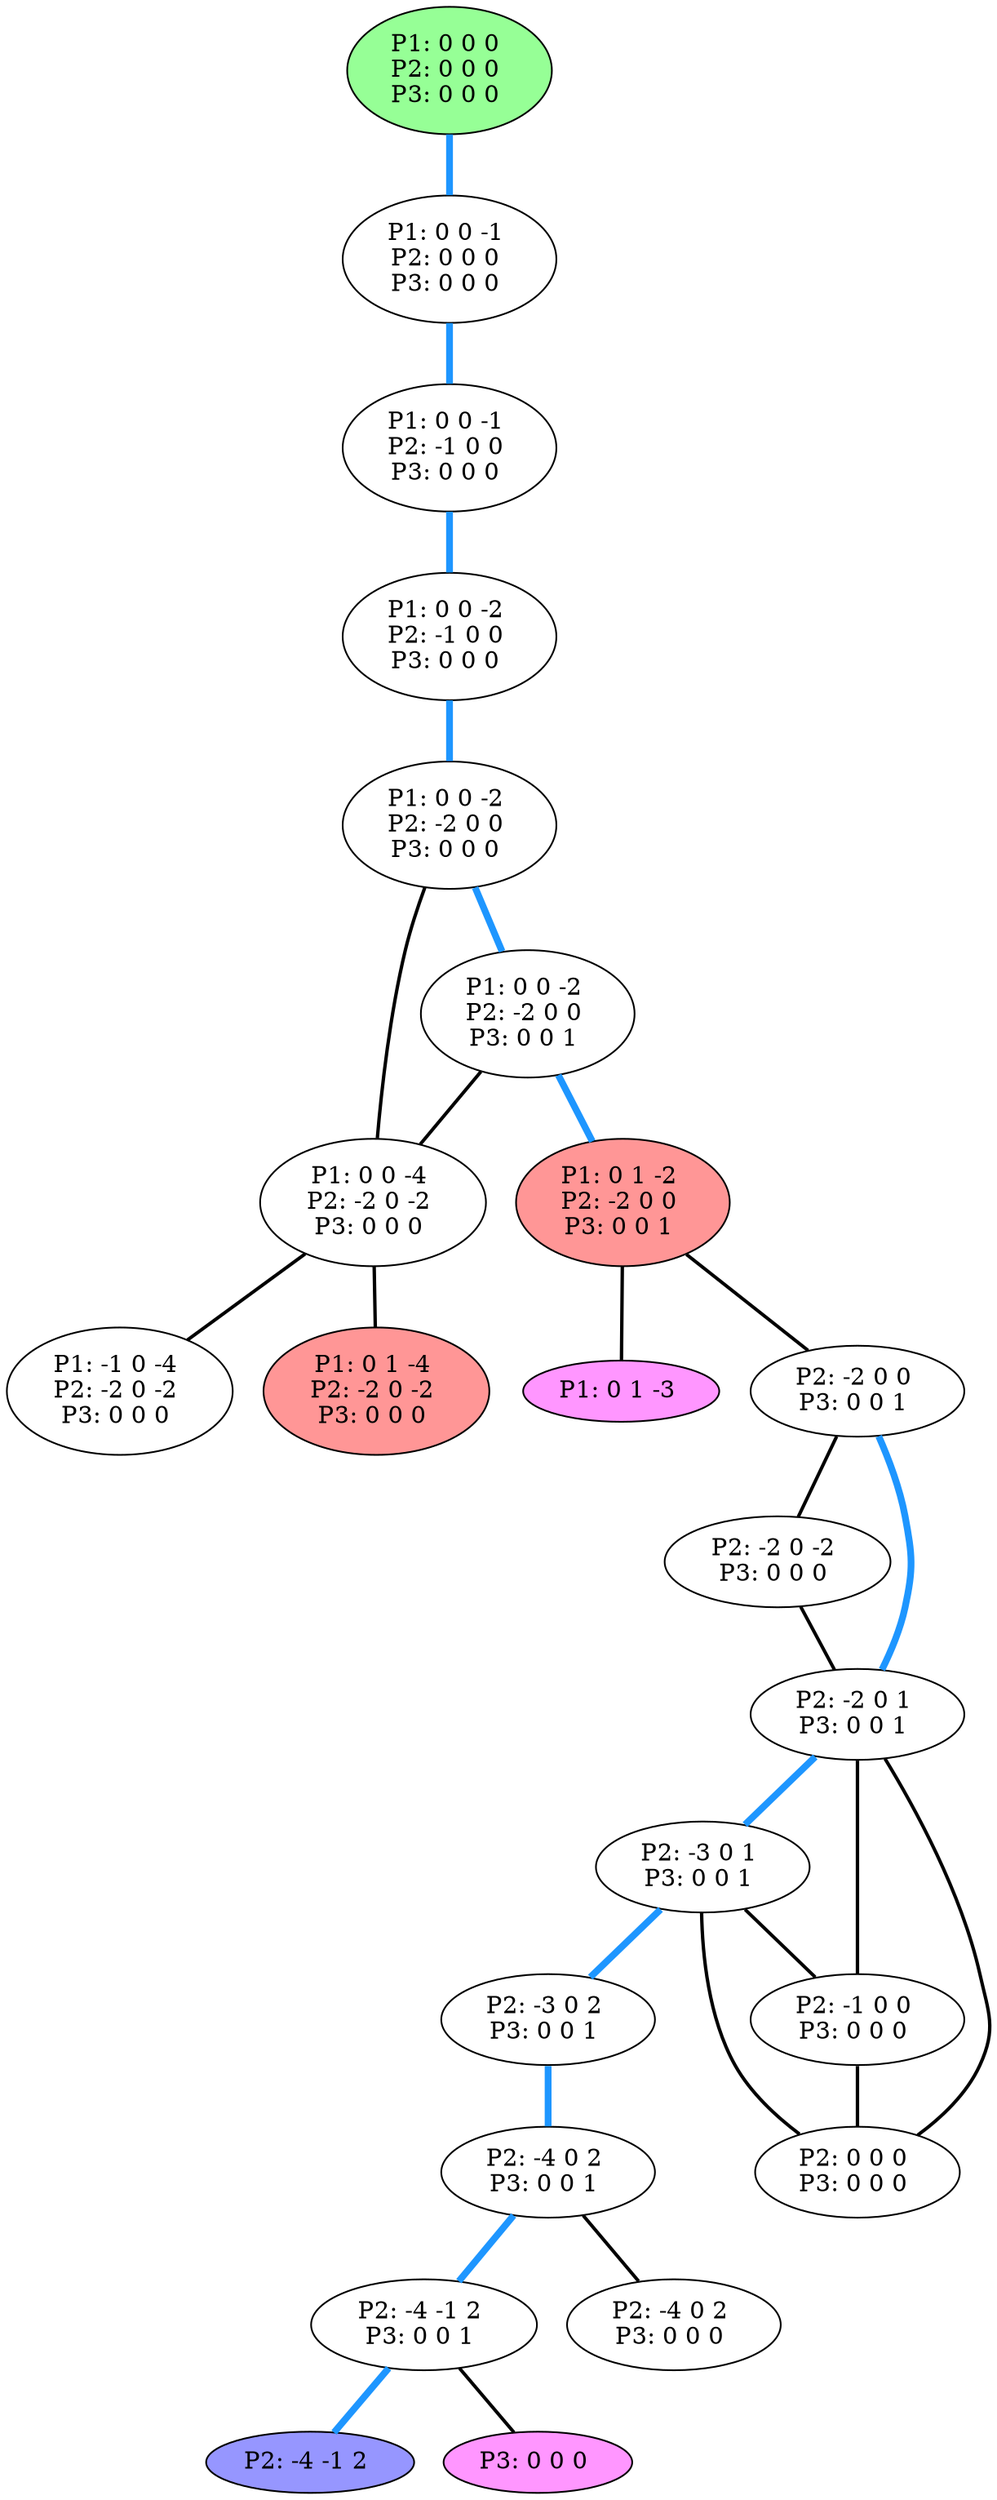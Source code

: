graph G {
color = "black"
0 [label = "P1: 0 0 0 
P2: 0 0 0 
P3: 0 0 0 
",  style="filled", fillcolor = "#96FF96"];
1 [label = "P1: 0 0 -1 
P2: 0 0 0 
P3: 0 0 0 
"];
2 [label = "P1: 0 0 -1 
P2: -1 0 0 
P3: 0 0 0 
"];
3 [label = "P1: 0 0 -2 
P2: -1 0 0 
P3: 0 0 0 
"];
4 [label = "P1: 0 0 -2 
P2: -2 0 0 
P3: 0 0 0 
"];
5 [label = "P1: 0 0 -2 
P2: -2 0 0 
P3: 0 0 1 
"];
6 [label = "P1: 0 0 -4 
P2: -2 0 -2 
P3: 0 0 0 
"];
7 [label = "P1: 0 1 -2 
P2: -2 0 0 
P3: 0 0 1 
",  style="filled", fillcolor = "#FF9696"];
8 [label = "P1: -1 0 -4 
P2: -2 0 -2 
P3: 0 0 0 
"];
9 [label = "P1: 0 1 -4 
P2: -2 0 -2 
P3: 0 0 0 
",  style="filled", fillcolor = "#FF9696"];
10 [label = "P1: 0 1 -3 
",  style="filled", fillcolor = "#FF96FF"];
11 [label = "P2: -2 0 0 
P3: 0 0 1 
"];
12 [label = "P2: -2 0 -2 
P3: 0 0 0 
"];
13 [label = "P2: -2 0 1 
P3: 0 0 1 
"];
14 [label = "P2: -3 0 1 
P3: 0 0 1 
"];
15 [label = "P2: -1 0 0 
P3: 0 0 0 
"];
16 [label = "P2: 0 0 0 
P3: 0 0 0 
"];
17 [label = "P2: -3 0 2 
P3: 0 0 1 
"];
18 [label = "P2: -4 0 2 
P3: 0 0 1 
"];
19 [label = "P2: -4 -1 2 
P3: 0 0 1 
"];
20 [label = "P2: -4 0 2 
P3: 0 0 0 
"];
21 [label = "P2: -4 -1 2 
", style="filled", fillcolor = "#9696FF"];
22 [label = "P3: 0 0 0 
",  style="filled", fillcolor = "#FF96FF"];
edge [style=bold];
0 -- 1 [color="#1E96FF", penwidth=4.0];

1 -- 2 [color="#1E96FF", penwidth=4.0];

2 -- 3 [color="#1E96FF", penwidth=4.0];

3 -- 4 [color="#1E96FF", penwidth=4.0];

4 -- 5 [color="#1E96FF", penwidth=4.0];
4 -- 6 [color=black];

5 -- 7 [color="#1E96FF", penwidth=4.0];
5 -- 6 [color=black];

6 -- 8 [color=black];
6 -- 9 [color=black];

7 -- 11 [color=black];
7 -- 10 [color=black];



11 -- 12 [color=black];
11 -- 13 [color="#1E96FF", penwidth=4.0];

12 -- 13 [color=black];

13 -- 14 [color="#1E96FF", penwidth=4.0];
13 -- 15 [color=black];
13 -- 16 [color=black];

14 -- 15 [color=black];
14 -- 16 [color=black];
14 -- 17 [color="#1E96FF", penwidth=4.0];

15 -- 16 [color=black];


17 -- 18 [color="#1E96FF", penwidth=4.0];

18 -- 19 [color="#1E96FF", penwidth=4.0];
18 -- 20 [color=black];

19 -- 22 [color=black];
19 -- 21 [color="#1E96FF", penwidth=4.0];


}

